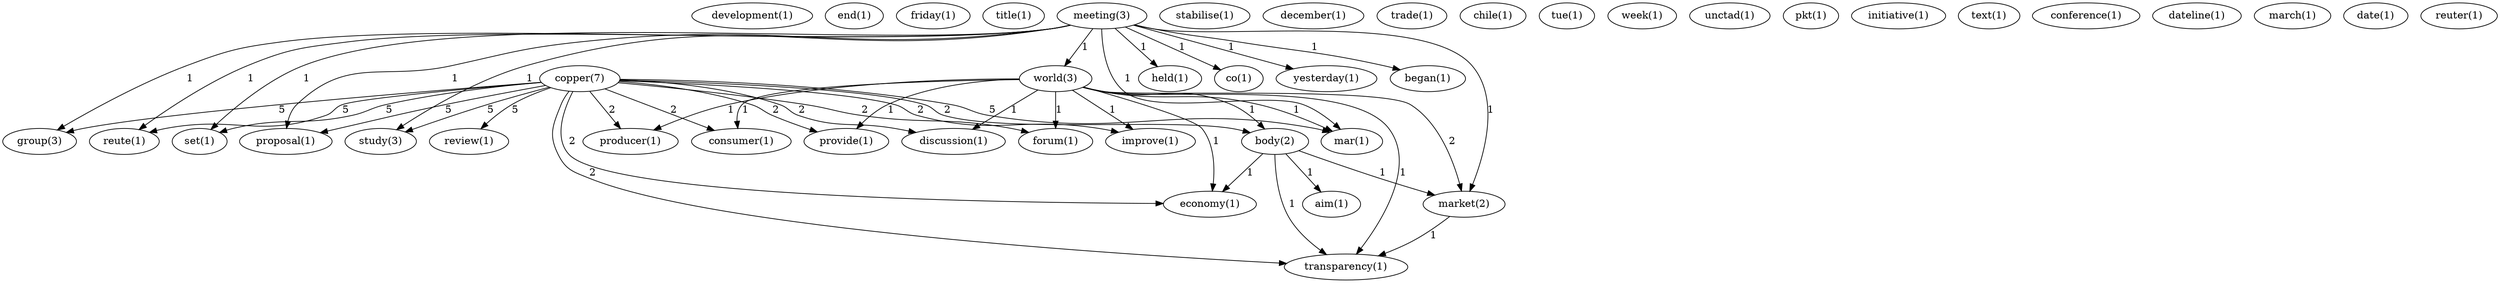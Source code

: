 digraph G {
  development [ label="development(1)" ];
  end [ label="end(1)" ];
  friday [ label="friday(1)" ];
  title [ label="title(1)" ];
  copper [ label="copper(7)" ];
  review [ label="review(1)" ];
  proposal [ label="proposal(1)" ];
  forum [ label="forum(1)" ];
  set [ label="set(1)" ];
  study [ label="study(3)" ];
  group [ label="group(3)" ];
  provide [ label="provide(1)" ];
  discussion [ label="discussion(1)" ];
  improve [ label="improve(1)" ];
  reute [ label="reute(1)" ];
  body [ label="body(2)" ];
  economy [ label="economy(1)" ];
  mar [ label="mar(1)" ];
  producer [ label="producer(1)" ];
  transparency [ label="transparency(1)" ];
  consumer [ label="consumer(1)" ];
  meeting [ label="meeting(3)" ];
  world [ label="world(3)" ];
  held [ label="held(1)" ];
  co [ label="co(1)" ];
  yesterday [ label="yesterday(1)" ];
  began [ label="began(1)" ];
  market [ label="market(2)" ];
  stabilise [ label="stabilise(1)" ];
  december [ label="december(1)" ];
  aim [ label="aim(1)" ];
  trade [ label="trade(1)" ];
  chile [ label="chile(1)" ];
  tue [ label="tue(1)" ];
  week [ label="week(1)" ];
  unctad [ label="unctad(1)" ];
  pkt [ label="pkt(1)" ];
  initiative [ label="initiative(1)" ];
  text [ label="text(1)" ];
  conference [ label="conference(1)" ];
  dateline [ label="dateline(1)" ];
  march [ label="march(1)" ];
  date [ label="date(1)" ];
  reuter [ label="reuter(1)" ];
  copper -> review [ label="5" ];
  copper -> proposal [ label="5" ];
  copper -> forum [ label="2" ];
  copper -> set [ label="5" ];
  copper -> study [ label="5" ];
  copper -> group [ label="5" ];
  copper -> provide [ label="2" ];
  copper -> discussion [ label="2" ];
  copper -> improve [ label="2" ];
  copper -> reute [ label="5" ];
  copper -> body [ label="2" ];
  copper -> economy [ label="2" ];
  copper -> mar [ label="5" ];
  copper -> producer [ label="2" ];
  copper -> transparency [ label="2" ];
  copper -> consumer [ label="2" ];
  meeting -> proposal [ label="1" ];
  meeting -> world [ label="1" ];
  meeting -> set [ label="1" ];
  meeting -> study [ label="1" ];
  meeting -> group [ label="1" ];
  meeting -> reute [ label="1" ];
  meeting -> held [ label="1" ];
  meeting -> mar [ label="1" ];
  meeting -> co [ label="1" ];
  meeting -> yesterday [ label="1" ];
  meeting -> began [ label="1" ];
  meeting -> market [ label="1" ];
  world -> forum [ label="1" ];
  world -> provide [ label="1" ];
  world -> discussion [ label="1" ];
  world -> improve [ label="1" ];
  world -> body [ label="1" ];
  world -> economy [ label="1" ];
  world -> mar [ label="1" ];
  world -> producer [ label="1" ];
  world -> market [ label="2" ];
  world -> transparency [ label="1" ];
  world -> consumer [ label="1" ];
  body -> economy [ label="1" ];
  body -> aim [ label="1" ];
  body -> market [ label="1" ];
  body -> transparency [ label="1" ];
  market -> transparency [ label="1" ];
}
